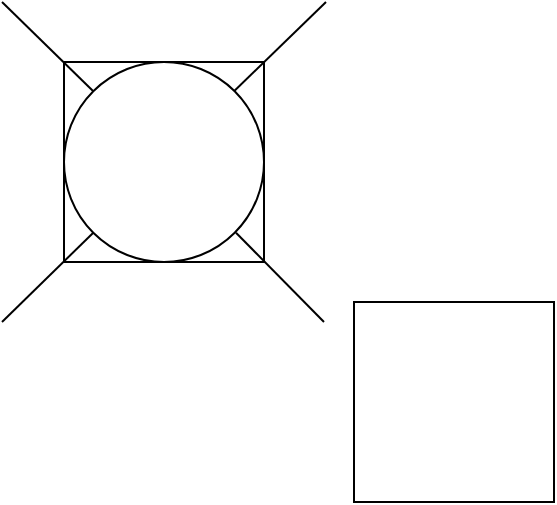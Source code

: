 <mxfile version="24.7.17">
  <diagram name="Page-1" id="QdqIpq5lZw0bNRqP7jLh">
    <mxGraphModel dx="380" dy="219" grid="1" gridSize="10" guides="1" tooltips="1" connect="1" arrows="1" fold="1" page="1" pageScale="1" pageWidth="850" pageHeight="1100" math="0" shadow="0">
      <root>
        <mxCell id="0" />
        <mxCell id="1" parent="0" />
        <mxCell id="gxqUMczXqRLm6aAGVmCo-3" value="" style="whiteSpace=wrap;html=1;aspect=fixed;" parent="1" vertex="1">
          <mxGeometry x="375" y="360" width="100" height="100" as="geometry" />
        </mxCell>
        <mxCell id="gxqUMczXqRLm6aAGVmCo-4" value="" style="endArrow=none;html=1;rounded=0;entryX=0;entryY=0;entryDx=0;entryDy=0;" parent="1" edge="1">
          <mxGeometry width="50" height="50" relative="1" as="geometry">
            <mxPoint x="344" y="330" as="sourcePoint" />
            <mxPoint x="389.645" y="374.645" as="targetPoint" />
          </mxGeometry>
        </mxCell>
        <mxCell id="gxqUMczXqRLm6aAGVmCo-5" value="" style="endArrow=none;html=1;rounded=0;exitX=1;exitY=1;exitDx=0;exitDy=0;" parent="1" edge="1">
          <mxGeometry width="50" height="50" relative="1" as="geometry">
            <mxPoint x="461" y="445.355" as="sourcePoint" />
            <mxPoint x="505" y="490" as="targetPoint" />
          </mxGeometry>
        </mxCell>
        <mxCell id="gxqUMczXqRLm6aAGVmCo-6" value="" style="endArrow=none;html=1;rounded=0;exitX=1;exitY=0;exitDx=0;exitDy=0;" parent="1" edge="1">
          <mxGeometry width="50" height="50" relative="1" as="geometry">
            <mxPoint x="460" y="374.645" as="sourcePoint" />
            <mxPoint x="506" y="330" as="targetPoint" />
          </mxGeometry>
        </mxCell>
        <mxCell id="gxqUMczXqRLm6aAGVmCo-7" value="" style="endArrow=none;html=1;rounded=0;entryX=0;entryY=1;entryDx=0;entryDy=0;" parent="1" edge="1">
          <mxGeometry width="50" height="50" relative="1" as="geometry">
            <mxPoint x="344" y="490" as="sourcePoint" />
            <mxPoint x="389.645" y="445.355" as="targetPoint" />
          </mxGeometry>
        </mxCell>
        <mxCell id="eE-7j2Asvbci8yLhYTcq-2" value="" style="ellipse;whiteSpace=wrap;html=1;aspect=fixed;" vertex="1" parent="1">
          <mxGeometry x="375" y="360" width="100" height="100" as="geometry" />
        </mxCell>
        <mxCell id="eE-7j2Asvbci8yLhYTcq-3" value="" style="whiteSpace=wrap;html=1;aspect=fixed;" vertex="1" parent="1">
          <mxGeometry x="520" y="480" width="100" height="100" as="geometry" />
        </mxCell>
      </root>
    </mxGraphModel>
  </diagram>
</mxfile>
